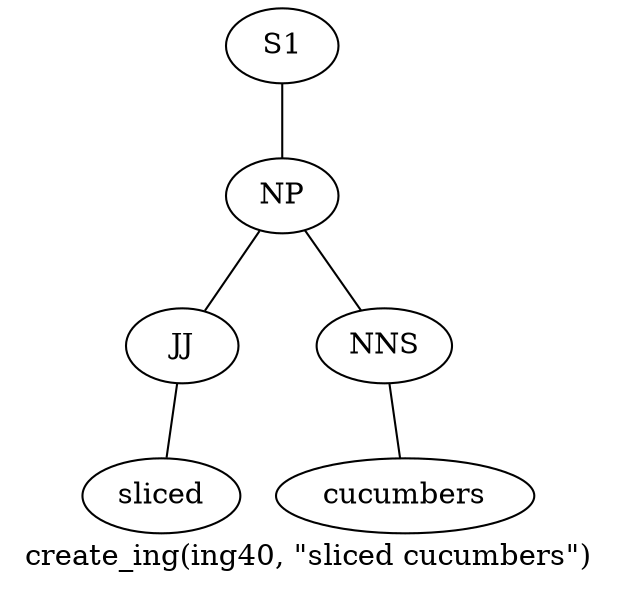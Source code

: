 graph SyntaxGraph {
	label = "create_ing(ing40, \"sliced cucumbers\")";
	Node0 [label="S1"];
	Node1 [label="NP"];
	Node2 [label="JJ"];
	Node3 [label="sliced"];
	Node4 [label="NNS"];
	Node5 [label="cucumbers"];

	Node0 -- Node1;
	Node1 -- Node2;
	Node1 -- Node4;
	Node2 -- Node3;
	Node4 -- Node5;
}
